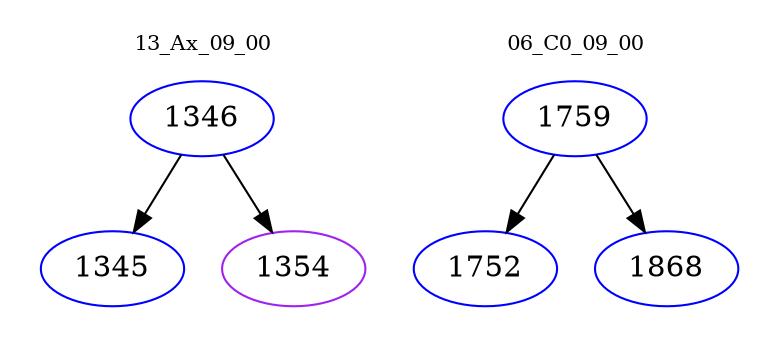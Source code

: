 digraph{
subgraph cluster_0 {
color = white
label = "13_Ax_09_00";
fontsize=10;
T0_1346 [label="1346", color="blue"]
T0_1346 -> T0_1345 [color="black"]
T0_1345 [label="1345", color="blue"]
T0_1346 -> T0_1354 [color="black"]
T0_1354 [label="1354", color="purple"]
}
subgraph cluster_1 {
color = white
label = "06_C0_09_00";
fontsize=10;
T1_1759 [label="1759", color="blue"]
T1_1759 -> T1_1752 [color="black"]
T1_1752 [label="1752", color="blue"]
T1_1759 -> T1_1868 [color="black"]
T1_1868 [label="1868", color="blue"]
}
}
